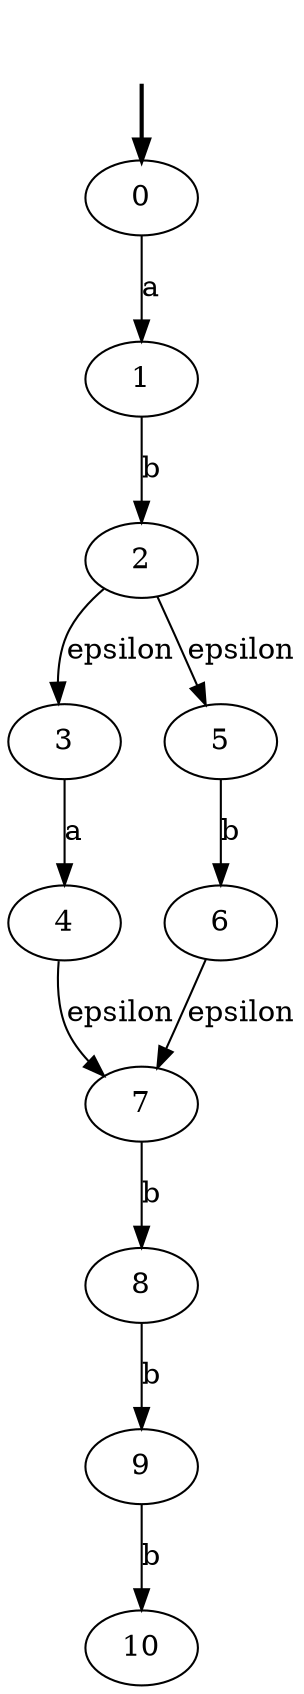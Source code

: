 digraph {
	fake0 [style=invisible]
	0 [root=true]
	4
	2
	10
	3
	5
	8
	1
	9
	7
	6
	fake0 -> 0 [style=bold]
	0 -> 1 [label=a]
	1 -> 2 [label=b]
	2 -> 3 [label=epsilon]
	2 -> 5 [label=epsilon]
	3 -> 4 [label=a]
	5 -> 6 [label=b]
	4 -> 7 [label=epsilon]
	6 -> 7 [label=epsilon]
	7 -> 8 [label=b]
	8 -> 9 [label=b]
	9 -> 10 [label=b]
}
